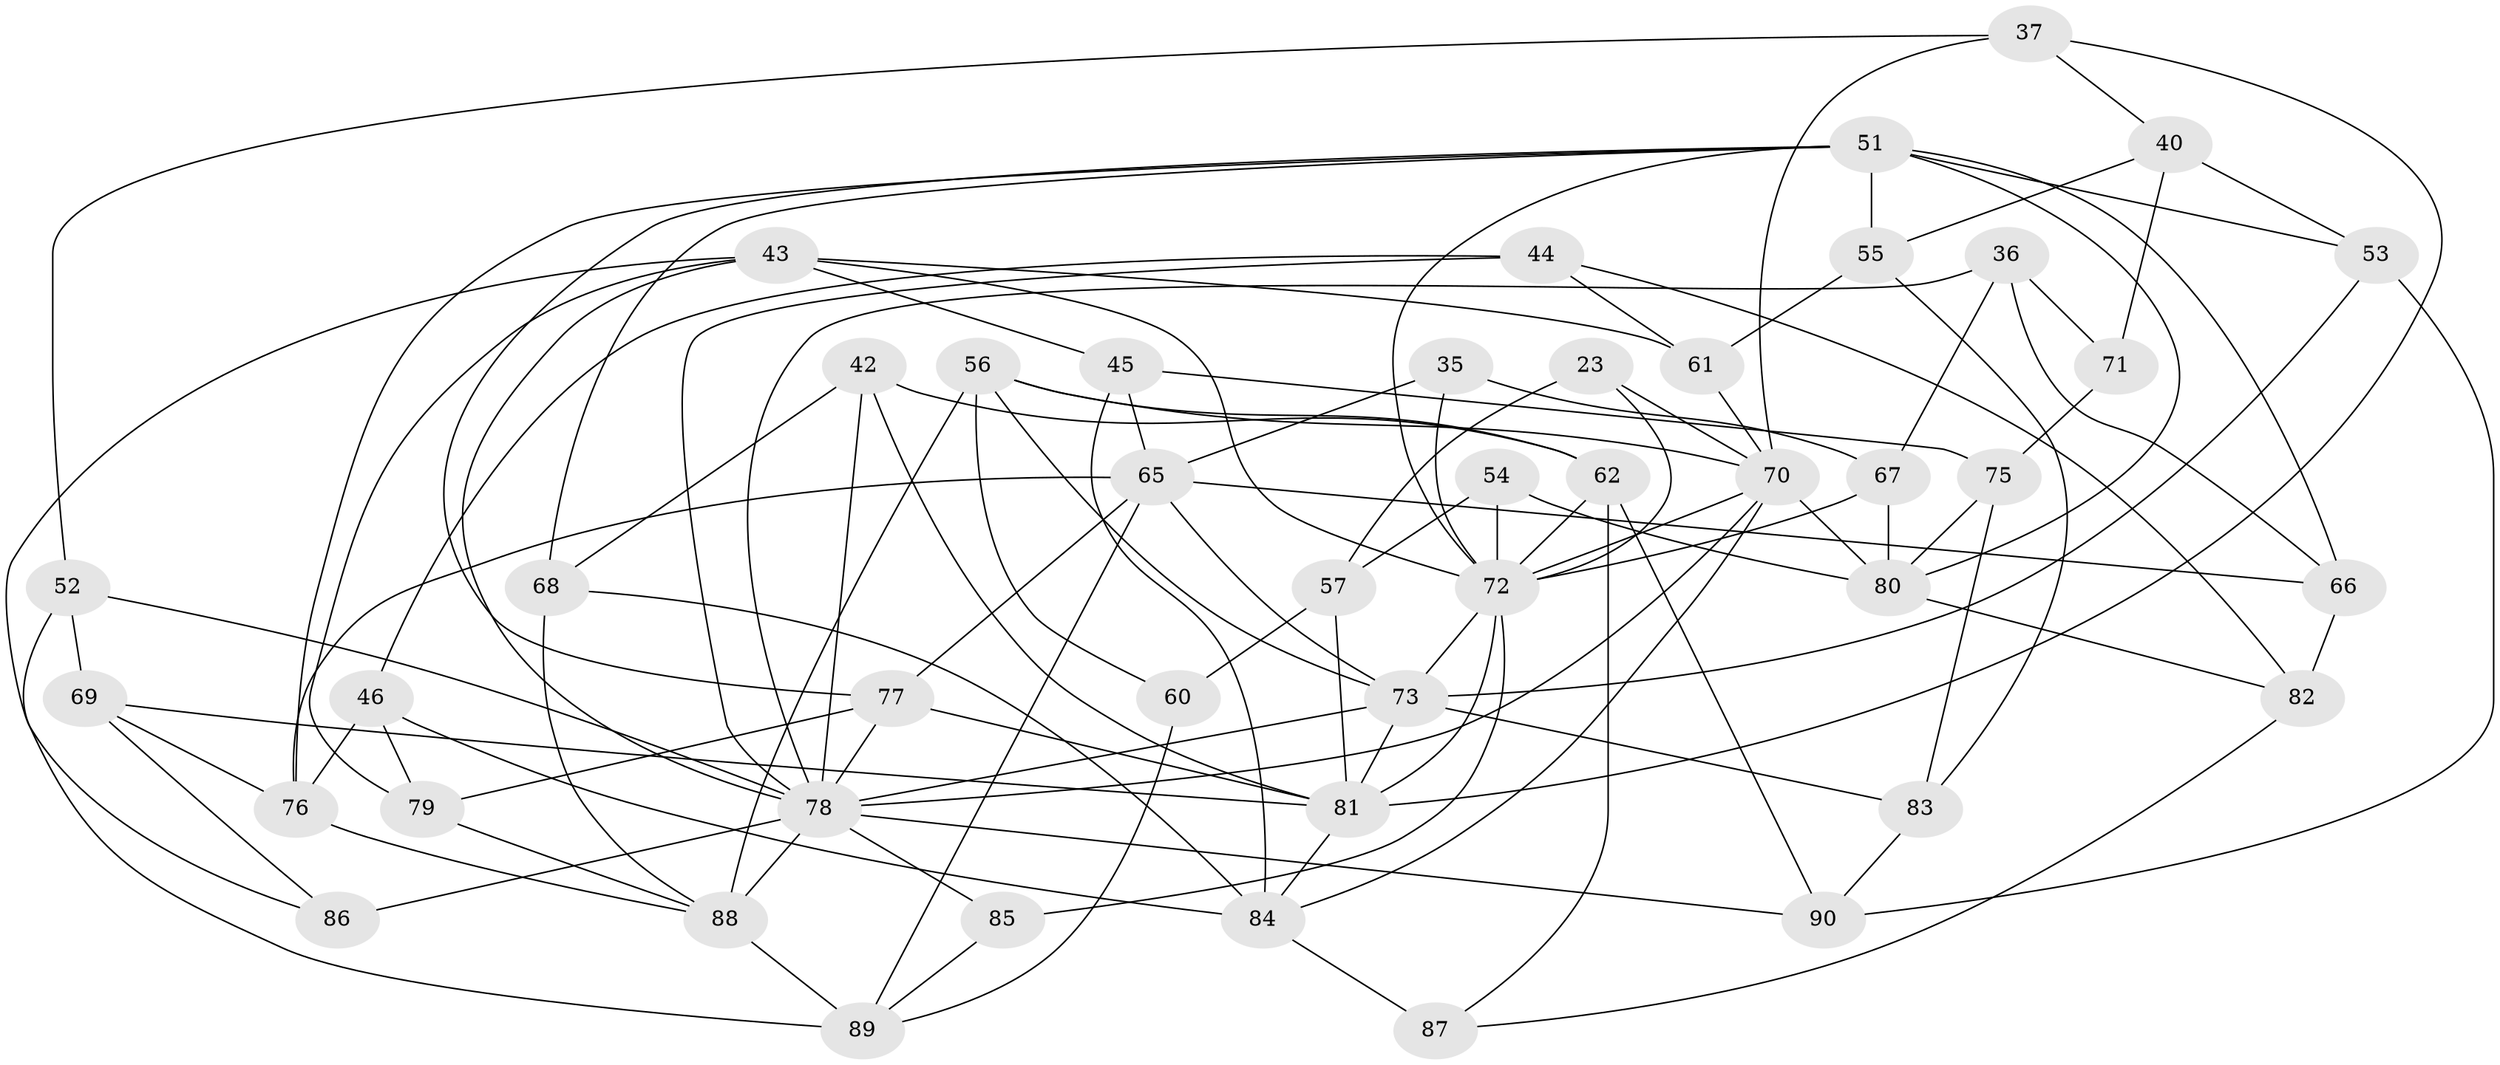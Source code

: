 // original degree distribution, {4: 1.0}
// Generated by graph-tools (version 1.1) at 2025/58/03/09/25 04:58:05]
// undirected, 45 vertices, 109 edges
graph export_dot {
graph [start="1"]
  node [color=gray90,style=filled];
  23;
  35;
  36;
  37;
  40;
  42;
  43 [super="+25"];
  44;
  45 [super="+6"];
  46 [super="+31"];
  51 [super="+20+49+50"];
  52;
  53;
  54;
  55;
  56 [super="+47"];
  57;
  60;
  61;
  62 [super="+21"];
  65 [super="+4+33"];
  66;
  67 [super="+24"];
  68;
  69;
  70 [super="+48"];
  71;
  72 [super="+2+11+64"];
  73 [super="+3+16+18"];
  75 [super="+63"];
  76 [super="+5"];
  77 [super="+26"];
  78 [super="+59+32"];
  79 [super="+58"];
  80 [super="+28+74"];
  81 [super="+10+30"];
  82;
  83;
  84 [super="+41"];
  85;
  86;
  87;
  88 [super="+8+39"];
  89 [super="+38"];
  90;
  23 -- 57;
  23 -- 72 [weight=2];
  23 -- 70;
  35 -- 67 [weight=2];
  35 -- 65;
  35 -- 72;
  36 -- 66;
  36 -- 71;
  36 -- 67;
  36 -- 78;
  37 -- 40;
  37 -- 70;
  37 -- 52;
  37 -- 81;
  40 -- 71;
  40 -- 53;
  40 -- 55;
  42 -- 68;
  42 -- 62;
  42 -- 81;
  42 -- 78;
  43 -- 45 [weight=2];
  43 -- 86;
  43 -- 61;
  43 -- 79 [weight=2];
  43 -- 72;
  43 -- 78;
  44 -- 82;
  44 -- 61;
  44 -- 46;
  44 -- 78;
  45 -- 75;
  45 -- 65 [weight=2];
  45 -- 84;
  46 -- 84 [weight=2];
  46 -- 76 [weight=2];
  46 -- 79;
  51 -- 77;
  51 -- 80 [weight=2];
  51 -- 72 [weight=2];
  51 -- 53;
  51 -- 66;
  51 -- 55;
  51 -- 68;
  51 -- 76;
  52 -- 69;
  52 -- 89;
  52 -- 78;
  53 -- 90;
  53 -- 73;
  54 -- 57;
  54 -- 80;
  54 -- 72 [weight=2];
  55 -- 61;
  55 -- 83;
  56 -- 60 [weight=2];
  56 -- 73;
  56 -- 62;
  56 -- 70;
  56 -- 88;
  57 -- 81;
  57 -- 60;
  60 -- 89;
  61 -- 70;
  62 -- 72 [weight=2];
  62 -- 90;
  62 -- 87;
  65 -- 66;
  65 -- 77;
  65 -- 73;
  65 -- 76;
  65 -- 89;
  66 -- 82;
  67 -- 80 [weight=2];
  67 -- 72;
  68 -- 88;
  68 -- 84;
  69 -- 81;
  69 -- 76;
  69 -- 86;
  70 -- 80 [weight=2];
  70 -- 72;
  70 -- 78 [weight=2];
  70 -- 84;
  71 -- 75 [weight=2];
  72 -- 81;
  72 -- 73 [weight=2];
  72 -- 85;
  73 -- 81;
  73 -- 83;
  73 -- 78 [weight=3];
  75 -- 80 [weight=2];
  75 -- 83;
  76 -- 88;
  77 -- 79 [weight=2];
  77 -- 81;
  77 -- 78;
  78 -- 86 [weight=2];
  78 -- 85 [weight=2];
  78 -- 88 [weight=2];
  78 -- 90;
  79 -- 88;
  80 -- 82;
  81 -- 84;
  82 -- 87;
  83 -- 90;
  84 -- 87 [weight=2];
  85 -- 89;
  88 -- 89 [weight=2];
}
